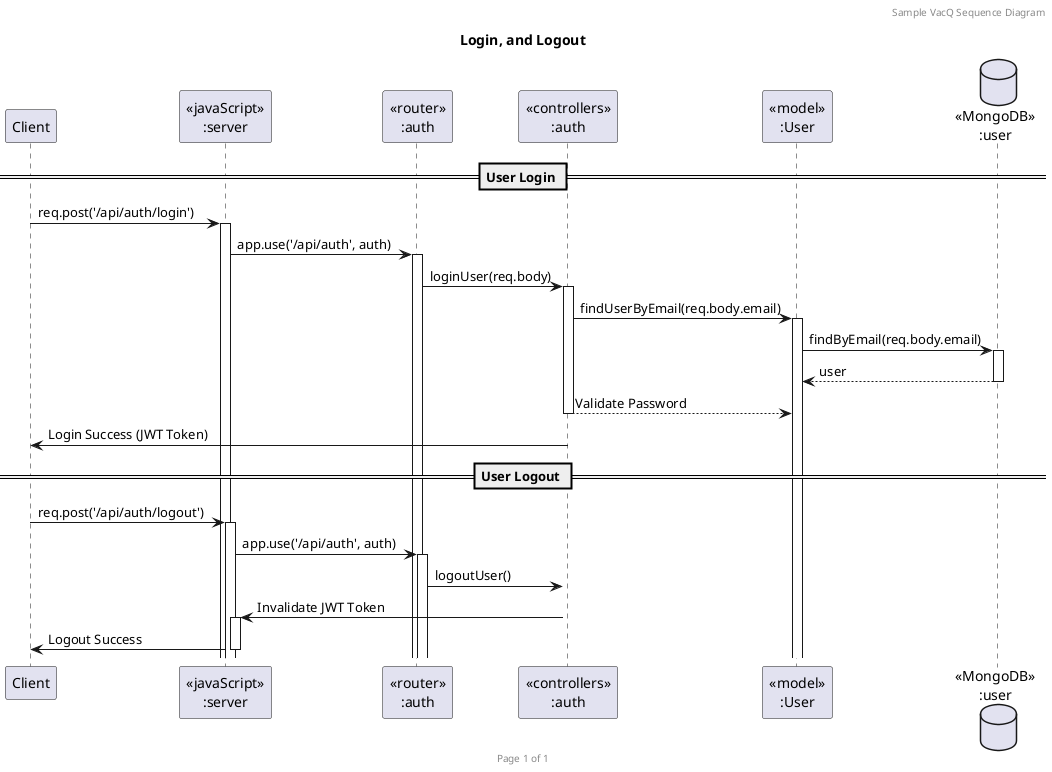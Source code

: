 @startuml Login, and Logout

header Sample VacQ Sequence Diagram
footer Page %page% of %lastpage%
title "Login, and Logout"

participant "Client" as client
participant "<<javaScript>>\n:server" as server
participant "<<router>>\n:auth" as routerAuth
participant "<<controllers>>\n:auth" as controllersAuth
participant "<<model>>\n:User" as modelUser
database "<<MongoDB>>\n:user" as UsersDatabase

== User Login ==
client -> server ++: req.post('/api/auth/login')
server -> routerAuth ++: app.use('/api/auth', auth)
routerAuth -> controllersAuth ++: loginUser(req.body)
controllersAuth -> modelUser ++: findUserByEmail(req.body.email)
modelUser -> UsersDatabase ++: findByEmail(req.body.email)
UsersDatabase --> modelUser --: user
controllersAuth --> modelUser --: Validate Password
controllersAuth -> client --: Login Success (JWT Token)

== User Logout ==
client -> server ++: req.post('/api/auth/logout')
server -> routerAuth ++: app.use('/api/auth', auth)
routerAuth -> controllersAuth ++: logoutUser()
controllersAuth -> server ++: Invalidate JWT Token
server -> client --: Logout Success

@enduml
